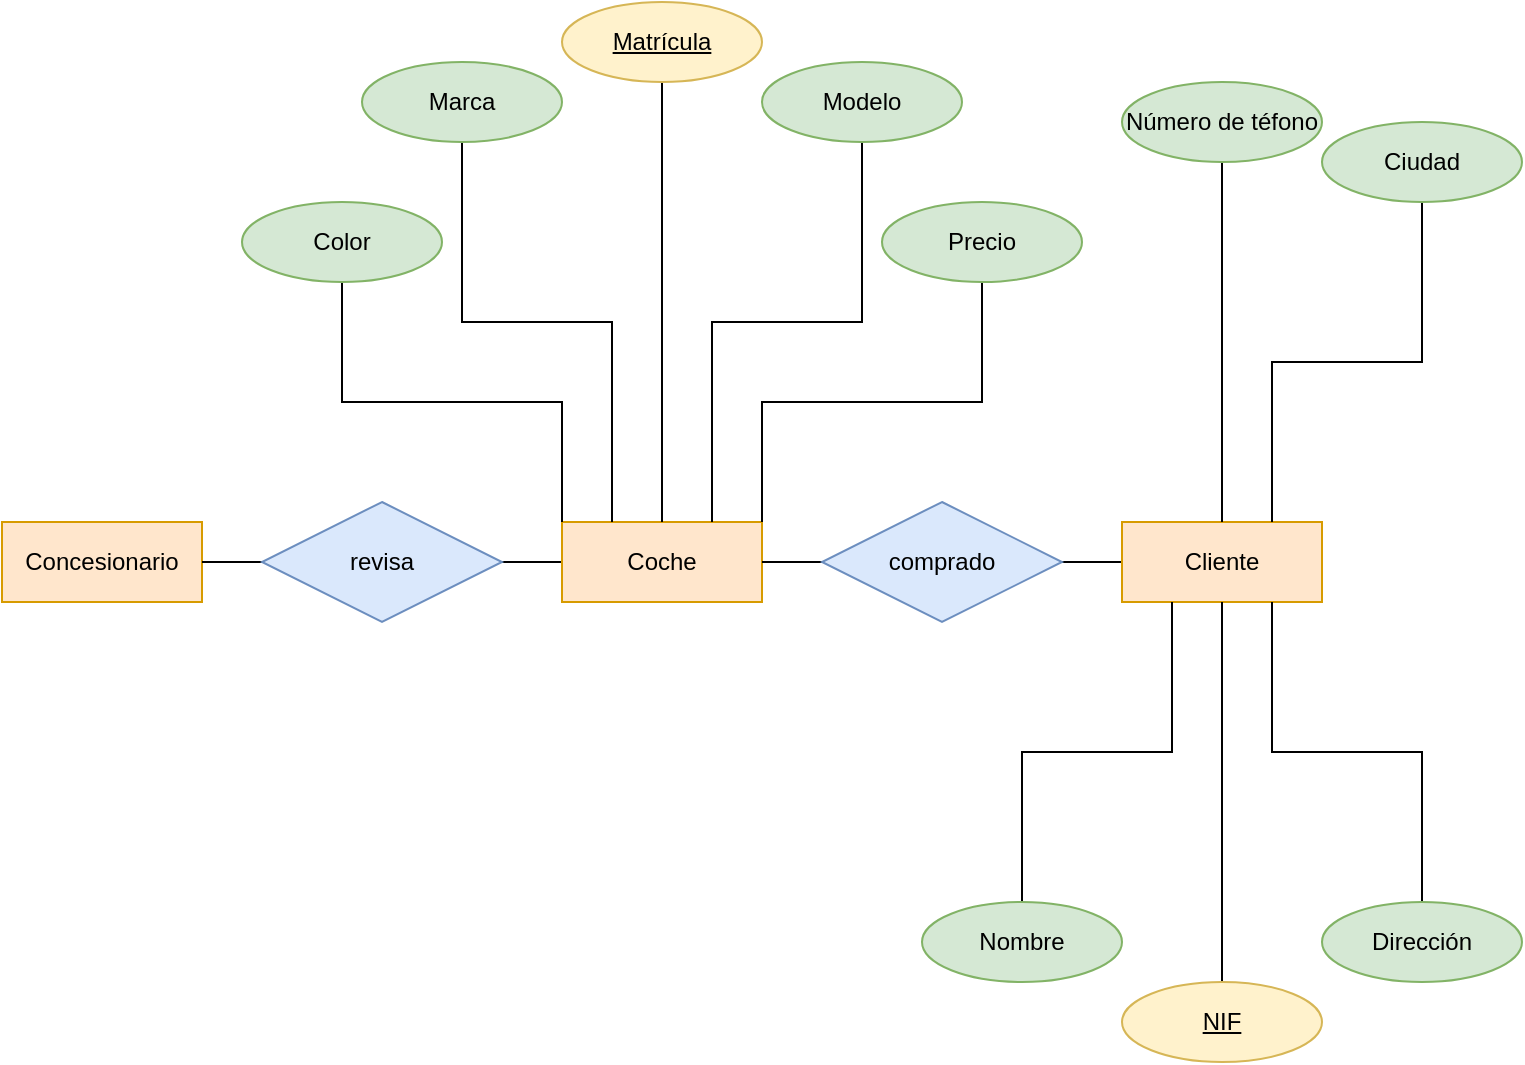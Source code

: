 <mxfile version="22.0.2" type="github">
  <diagram name="Page-1" id="6wmpyqcAq3W61nMEwzZ1">
    <mxGraphModel dx="1434" dy="795" grid="1" gridSize="10" guides="1" tooltips="1" connect="1" arrows="1" fold="1" page="1" pageScale="1" pageWidth="850" pageHeight="1100" math="0" shadow="0">
      <root>
        <mxCell id="0" />
        <mxCell id="1" parent="0" />
        <mxCell id="ZY7Df7j3-s0Y6zDsPypS-1" value="Concesionario" style="whiteSpace=wrap;html=1;align=center;fillColor=#ffe6cc;strokeColor=#d79b00;" parent="1" vertex="1">
          <mxGeometry x="80" y="320" width="100" height="40" as="geometry" />
        </mxCell>
        <mxCell id="ZY7Df7j3-s0Y6zDsPypS-5" style="edgeStyle=orthogonalEdgeStyle;rounded=0;orthogonalLoop=1;jettySize=auto;html=1;entryX=1;entryY=0.5;entryDx=0;entryDy=0;endArrow=none;endFill=0;" parent="1" source="ZY7Df7j3-s0Y6zDsPypS-2" target="ZY7Df7j3-s0Y6zDsPypS-3" edge="1">
          <mxGeometry relative="1" as="geometry" />
        </mxCell>
        <mxCell id="ZY7Df7j3-s0Y6zDsPypS-2" value="Coche" style="whiteSpace=wrap;html=1;align=center;fillColor=#ffe6cc;strokeColor=#d79b00;" parent="1" vertex="1">
          <mxGeometry x="360" y="320" width="100" height="40" as="geometry" />
        </mxCell>
        <mxCell id="ZY7Df7j3-s0Y6zDsPypS-4" style="edgeStyle=orthogonalEdgeStyle;rounded=0;orthogonalLoop=1;jettySize=auto;html=1;entryX=1;entryY=0.5;entryDx=0;entryDy=0;endArrow=none;endFill=0;" parent="1" source="ZY7Df7j3-s0Y6zDsPypS-3" target="ZY7Df7j3-s0Y6zDsPypS-1" edge="1">
          <mxGeometry relative="1" as="geometry" />
        </mxCell>
        <mxCell id="ZY7Df7j3-s0Y6zDsPypS-3" value="revisa" style="shape=rhombus;perimeter=rhombusPerimeter;whiteSpace=wrap;html=1;align=center;fillColor=#dae8fc;strokeColor=#6c8ebf;" parent="1" vertex="1">
          <mxGeometry x="210" y="310" width="120" height="60" as="geometry" />
        </mxCell>
        <mxCell id="ZY7Df7j3-s0Y6zDsPypS-7" style="edgeStyle=orthogonalEdgeStyle;rounded=0;orthogonalLoop=1;jettySize=auto;html=1;entryX=1;entryY=0.5;entryDx=0;entryDy=0;endArrow=none;endFill=0;" parent="1" source="ZY7Df7j3-s0Y6zDsPypS-8" target="ZY7Df7j3-s0Y6zDsPypS-10" edge="1">
          <mxGeometry relative="1" as="geometry" />
        </mxCell>
        <mxCell id="ZY7Df7j3-s0Y6zDsPypS-8" value="Cliente" style="whiteSpace=wrap;html=1;align=center;fillColor=#ffe6cc;strokeColor=#d79b00;" parent="1" vertex="1">
          <mxGeometry x="640" y="320" width="100" height="40" as="geometry" />
        </mxCell>
        <mxCell id="ZY7Df7j3-s0Y6zDsPypS-9" style="edgeStyle=orthogonalEdgeStyle;rounded=0;orthogonalLoop=1;jettySize=auto;html=1;entryX=1;entryY=0.5;entryDx=0;entryDy=0;endArrow=none;endFill=0;" parent="1" source="ZY7Df7j3-s0Y6zDsPypS-10" edge="1">
          <mxGeometry relative="1" as="geometry">
            <mxPoint x="460" y="340" as="targetPoint" />
          </mxGeometry>
        </mxCell>
        <mxCell id="ZY7Df7j3-s0Y6zDsPypS-10" value="comprado" style="shape=rhombus;perimeter=rhombusPerimeter;whiteSpace=wrap;html=1;align=center;fillColor=#dae8fc;strokeColor=#6c8ebf;" parent="1" vertex="1">
          <mxGeometry x="490" y="310" width="120" height="60" as="geometry" />
        </mxCell>
        <mxCell id="ZY7Df7j3-s0Y6zDsPypS-12" style="edgeStyle=orthogonalEdgeStyle;rounded=0;orthogonalLoop=1;jettySize=auto;html=1;endArrow=none;endFill=0;" parent="1" source="ZY7Df7j3-s0Y6zDsPypS-11" target="ZY7Df7j3-s0Y6zDsPypS-2" edge="1">
          <mxGeometry relative="1" as="geometry" />
        </mxCell>
        <mxCell id="ZY7Df7j3-s0Y6zDsPypS-11" value="Matrícula" style="whiteSpace=wrap;html=1;align=center;fillColor=#fff2cc;strokeColor=#d6b656;shape=ellipse;perimeter=ellipsePerimeter;fontStyle=4;" parent="1" vertex="1">
          <mxGeometry x="360" y="60" width="100" height="40" as="geometry" />
        </mxCell>
        <mxCell id="ZY7Df7j3-s0Y6zDsPypS-14" style="edgeStyle=orthogonalEdgeStyle;rounded=0;orthogonalLoop=1;jettySize=auto;html=1;exitX=0.5;exitY=1;exitDx=0;exitDy=0;entryX=0.25;entryY=0;entryDx=0;entryDy=0;endArrow=none;endFill=0;" parent="1" source="ZY7Df7j3-s0Y6zDsPypS-13" target="ZY7Df7j3-s0Y6zDsPypS-2" edge="1">
          <mxGeometry relative="1" as="geometry">
            <Array as="points">
              <mxPoint x="310" y="220" />
              <mxPoint x="385" y="220" />
            </Array>
          </mxGeometry>
        </mxCell>
        <mxCell id="ZY7Df7j3-s0Y6zDsPypS-13" value="Marca" style="ellipse;whiteSpace=wrap;html=1;align=center;fillColor=#d5e8d4;strokeColor=#82b366;" parent="1" vertex="1">
          <mxGeometry x="260" y="90" width="100" height="40" as="geometry" />
        </mxCell>
        <mxCell id="ZY7Df7j3-s0Y6zDsPypS-17" style="edgeStyle=orthogonalEdgeStyle;rounded=0;orthogonalLoop=1;jettySize=auto;html=1;entryX=0.75;entryY=0;entryDx=0;entryDy=0;exitX=0.5;exitY=1;exitDx=0;exitDy=0;endArrow=none;endFill=0;" parent="1" source="ZY7Df7j3-s0Y6zDsPypS-16" target="ZY7Df7j3-s0Y6zDsPypS-2" edge="1">
          <mxGeometry relative="1" as="geometry">
            <mxPoint x="510" y="150" as="sourcePoint" />
            <Array as="points">
              <mxPoint x="510" y="220" />
              <mxPoint x="435" y="220" />
            </Array>
          </mxGeometry>
        </mxCell>
        <mxCell id="ZY7Df7j3-s0Y6zDsPypS-16" value="Modelo" style="ellipse;whiteSpace=wrap;html=1;align=center;fillColor=#d5e8d4;strokeColor=#82b366;" parent="1" vertex="1">
          <mxGeometry x="460" y="90" width="100" height="40" as="geometry" />
        </mxCell>
        <mxCell id="ZY7Df7j3-s0Y6zDsPypS-20" style="edgeStyle=orthogonalEdgeStyle;rounded=0;orthogonalLoop=1;jettySize=auto;html=1;entryX=0;entryY=0;entryDx=0;entryDy=0;exitX=0.5;exitY=1;exitDx=0;exitDy=0;endArrow=none;endFill=0;" parent="1" source="ZY7Df7j3-s0Y6zDsPypS-19" target="ZY7Df7j3-s0Y6zDsPypS-2" edge="1">
          <mxGeometry relative="1" as="geometry" />
        </mxCell>
        <mxCell id="ZY7Df7j3-s0Y6zDsPypS-19" value="Color" style="ellipse;whiteSpace=wrap;html=1;align=center;fillColor=#d5e8d4;strokeColor=#82b366;" parent="1" vertex="1">
          <mxGeometry x="200" y="160" width="100" height="40" as="geometry" />
        </mxCell>
        <mxCell id="ZY7Df7j3-s0Y6zDsPypS-21" style="edgeStyle=orthogonalEdgeStyle;rounded=0;orthogonalLoop=1;jettySize=auto;html=1;entryX=1;entryY=0;entryDx=0;entryDy=0;exitX=0.5;exitY=1;exitDx=0;exitDy=0;endArrow=none;endFill=0;" parent="1" source="ZY7Df7j3-s0Y6zDsPypS-22" target="ZY7Df7j3-s0Y6zDsPypS-2" edge="1">
          <mxGeometry relative="1" as="geometry">
            <mxPoint x="760" y="300" as="targetPoint" />
          </mxGeometry>
        </mxCell>
        <mxCell id="ZY7Df7j3-s0Y6zDsPypS-22" value="Precio" style="ellipse;whiteSpace=wrap;html=1;align=center;fillColor=#d5e8d4;strokeColor=#82b366;" parent="1" vertex="1">
          <mxGeometry x="520" y="160" width="100" height="40" as="geometry" />
        </mxCell>
        <mxCell id="ZY7Df7j3-s0Y6zDsPypS-24" style="edgeStyle=orthogonalEdgeStyle;rounded=0;orthogonalLoop=1;jettySize=auto;html=1;entryX=0.5;entryY=1;entryDx=0;entryDy=0;endArrow=none;endFill=0;" parent="1" source="ZY7Df7j3-s0Y6zDsPypS-23" target="ZY7Df7j3-s0Y6zDsPypS-8" edge="1">
          <mxGeometry relative="1" as="geometry" />
        </mxCell>
        <mxCell id="ZY7Df7j3-s0Y6zDsPypS-23" value="NIF" style="whiteSpace=wrap;html=1;align=center;fillColor=#fff2cc;strokeColor=#d6b656;shape=ellipse;perimeter=ellipsePerimeter;fontStyle=4;" parent="1" vertex="1">
          <mxGeometry x="640" y="550" width="100" height="40" as="geometry" />
        </mxCell>
        <mxCell id="ZY7Df7j3-s0Y6zDsPypS-28" style="edgeStyle=orthogonalEdgeStyle;rounded=0;orthogonalLoop=1;jettySize=auto;html=1;entryX=0.25;entryY=1;entryDx=0;entryDy=0;endArrow=none;endFill=0;" parent="1" source="ZY7Df7j3-s0Y6zDsPypS-27" target="ZY7Df7j3-s0Y6zDsPypS-8" edge="1">
          <mxGeometry relative="1" as="geometry" />
        </mxCell>
        <mxCell id="ZY7Df7j3-s0Y6zDsPypS-27" value="Nombre" style="ellipse;whiteSpace=wrap;html=1;align=center;fillColor=#d5e8d4;strokeColor=#82b366;" parent="1" vertex="1">
          <mxGeometry x="540" y="510" width="100" height="40" as="geometry" />
        </mxCell>
        <mxCell id="ZY7Df7j3-s0Y6zDsPypS-30" style="edgeStyle=orthogonalEdgeStyle;rounded=0;orthogonalLoop=1;jettySize=auto;html=1;entryX=0.75;entryY=1;entryDx=0;entryDy=0;endArrow=none;endFill=0;" parent="1" source="ZY7Df7j3-s0Y6zDsPypS-29" target="ZY7Df7j3-s0Y6zDsPypS-8" edge="1">
          <mxGeometry relative="1" as="geometry" />
        </mxCell>
        <mxCell id="ZY7Df7j3-s0Y6zDsPypS-29" value="Dirección" style="ellipse;whiteSpace=wrap;html=1;align=center;fillColor=#d5e8d4;strokeColor=#82b366;" parent="1" vertex="1">
          <mxGeometry x="740" y="510" width="100" height="40" as="geometry" />
        </mxCell>
        <mxCell id="ZY7Df7j3-s0Y6zDsPypS-32" style="edgeStyle=orthogonalEdgeStyle;rounded=0;orthogonalLoop=1;jettySize=auto;html=1;entryX=0.75;entryY=0;entryDx=0;entryDy=0;endArrow=none;endFill=0;" parent="1" source="ZY7Df7j3-s0Y6zDsPypS-31" target="ZY7Df7j3-s0Y6zDsPypS-8" edge="1">
          <mxGeometry relative="1" as="geometry" />
        </mxCell>
        <mxCell id="ZY7Df7j3-s0Y6zDsPypS-31" value="Ciudad" style="ellipse;whiteSpace=wrap;html=1;align=center;fillColor=#d5e8d4;strokeColor=#82b366;" parent="1" vertex="1">
          <mxGeometry x="740" y="120" width="100" height="40" as="geometry" />
        </mxCell>
        <mxCell id="ZY7Df7j3-s0Y6zDsPypS-34" style="edgeStyle=orthogonalEdgeStyle;rounded=0;orthogonalLoop=1;jettySize=auto;html=1;entryX=0.5;entryY=0;entryDx=0;entryDy=0;endArrow=none;endFill=0;" parent="1" source="ZY7Df7j3-s0Y6zDsPypS-33" target="ZY7Df7j3-s0Y6zDsPypS-8" edge="1">
          <mxGeometry relative="1" as="geometry" />
        </mxCell>
        <mxCell id="ZY7Df7j3-s0Y6zDsPypS-33" value="Número de téfono" style="ellipse;whiteSpace=wrap;html=1;align=center;fillColor=#d5e8d4;strokeColor=#82b366;" parent="1" vertex="1">
          <mxGeometry x="640" y="100" width="100" height="40" as="geometry" />
        </mxCell>
      </root>
    </mxGraphModel>
  </diagram>
</mxfile>
